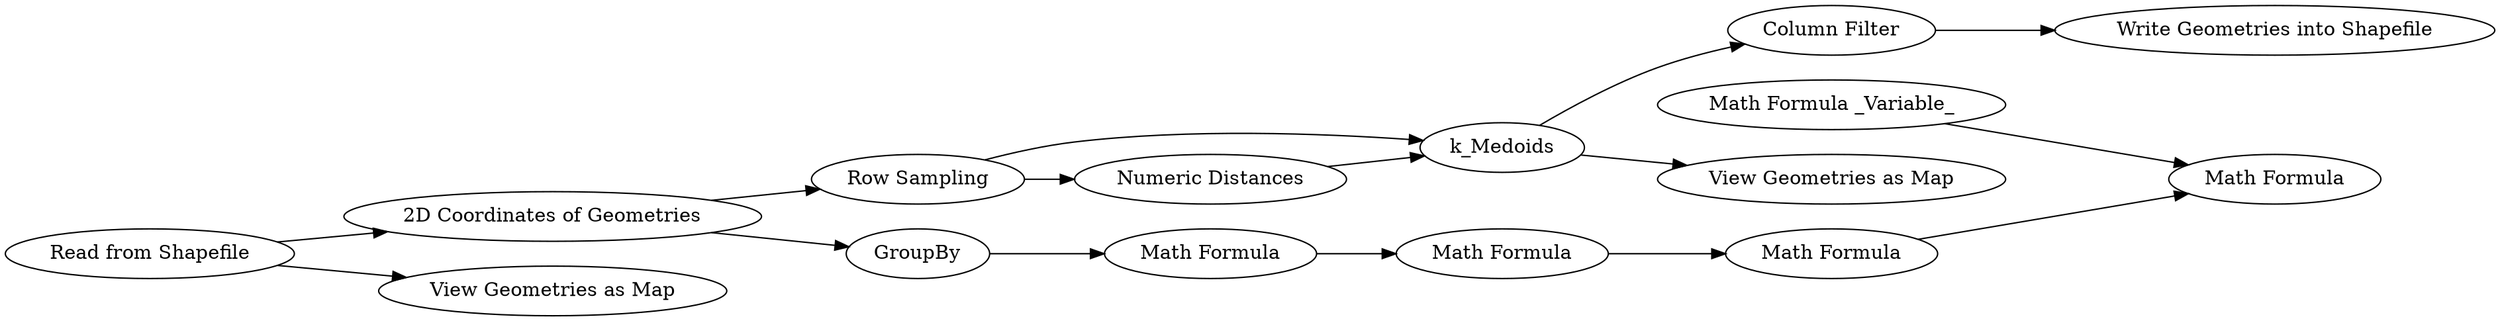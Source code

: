digraph {
	3 [label="Read from Shapefile"]
	4 [label="2D Coordinates of Geometries"]
	5 [label=GroupBy]
	6 [label="Math Formula"]
	7 [label="Math Formula"]
	8 [label="Math Formula"]
	9 [label=k_Medoids]
	10 [label="Numeric Distances"]
	11 [label="Math Formula _Variable_"]
	12 [label="Math Formula"]
	13 [label="Column Filter"]
	14 [label="Write Geometries into Shapefile"]
	16 [label="View Geometries as Map"]
	18 [label="View Geometries as Map"]
	19 [label="Row Sampling"]
	3 -> 4
	3 -> 16
	4 -> 5
	4 -> 19
	5 -> 6
	6 -> 7
	7 -> 8
	8 -> 12
	9 -> 13
	9 -> 18
	10 -> 9
	11 -> 12
	13 -> 14
	19 -> 9
	19 -> 10
	rankdir=LR
}
